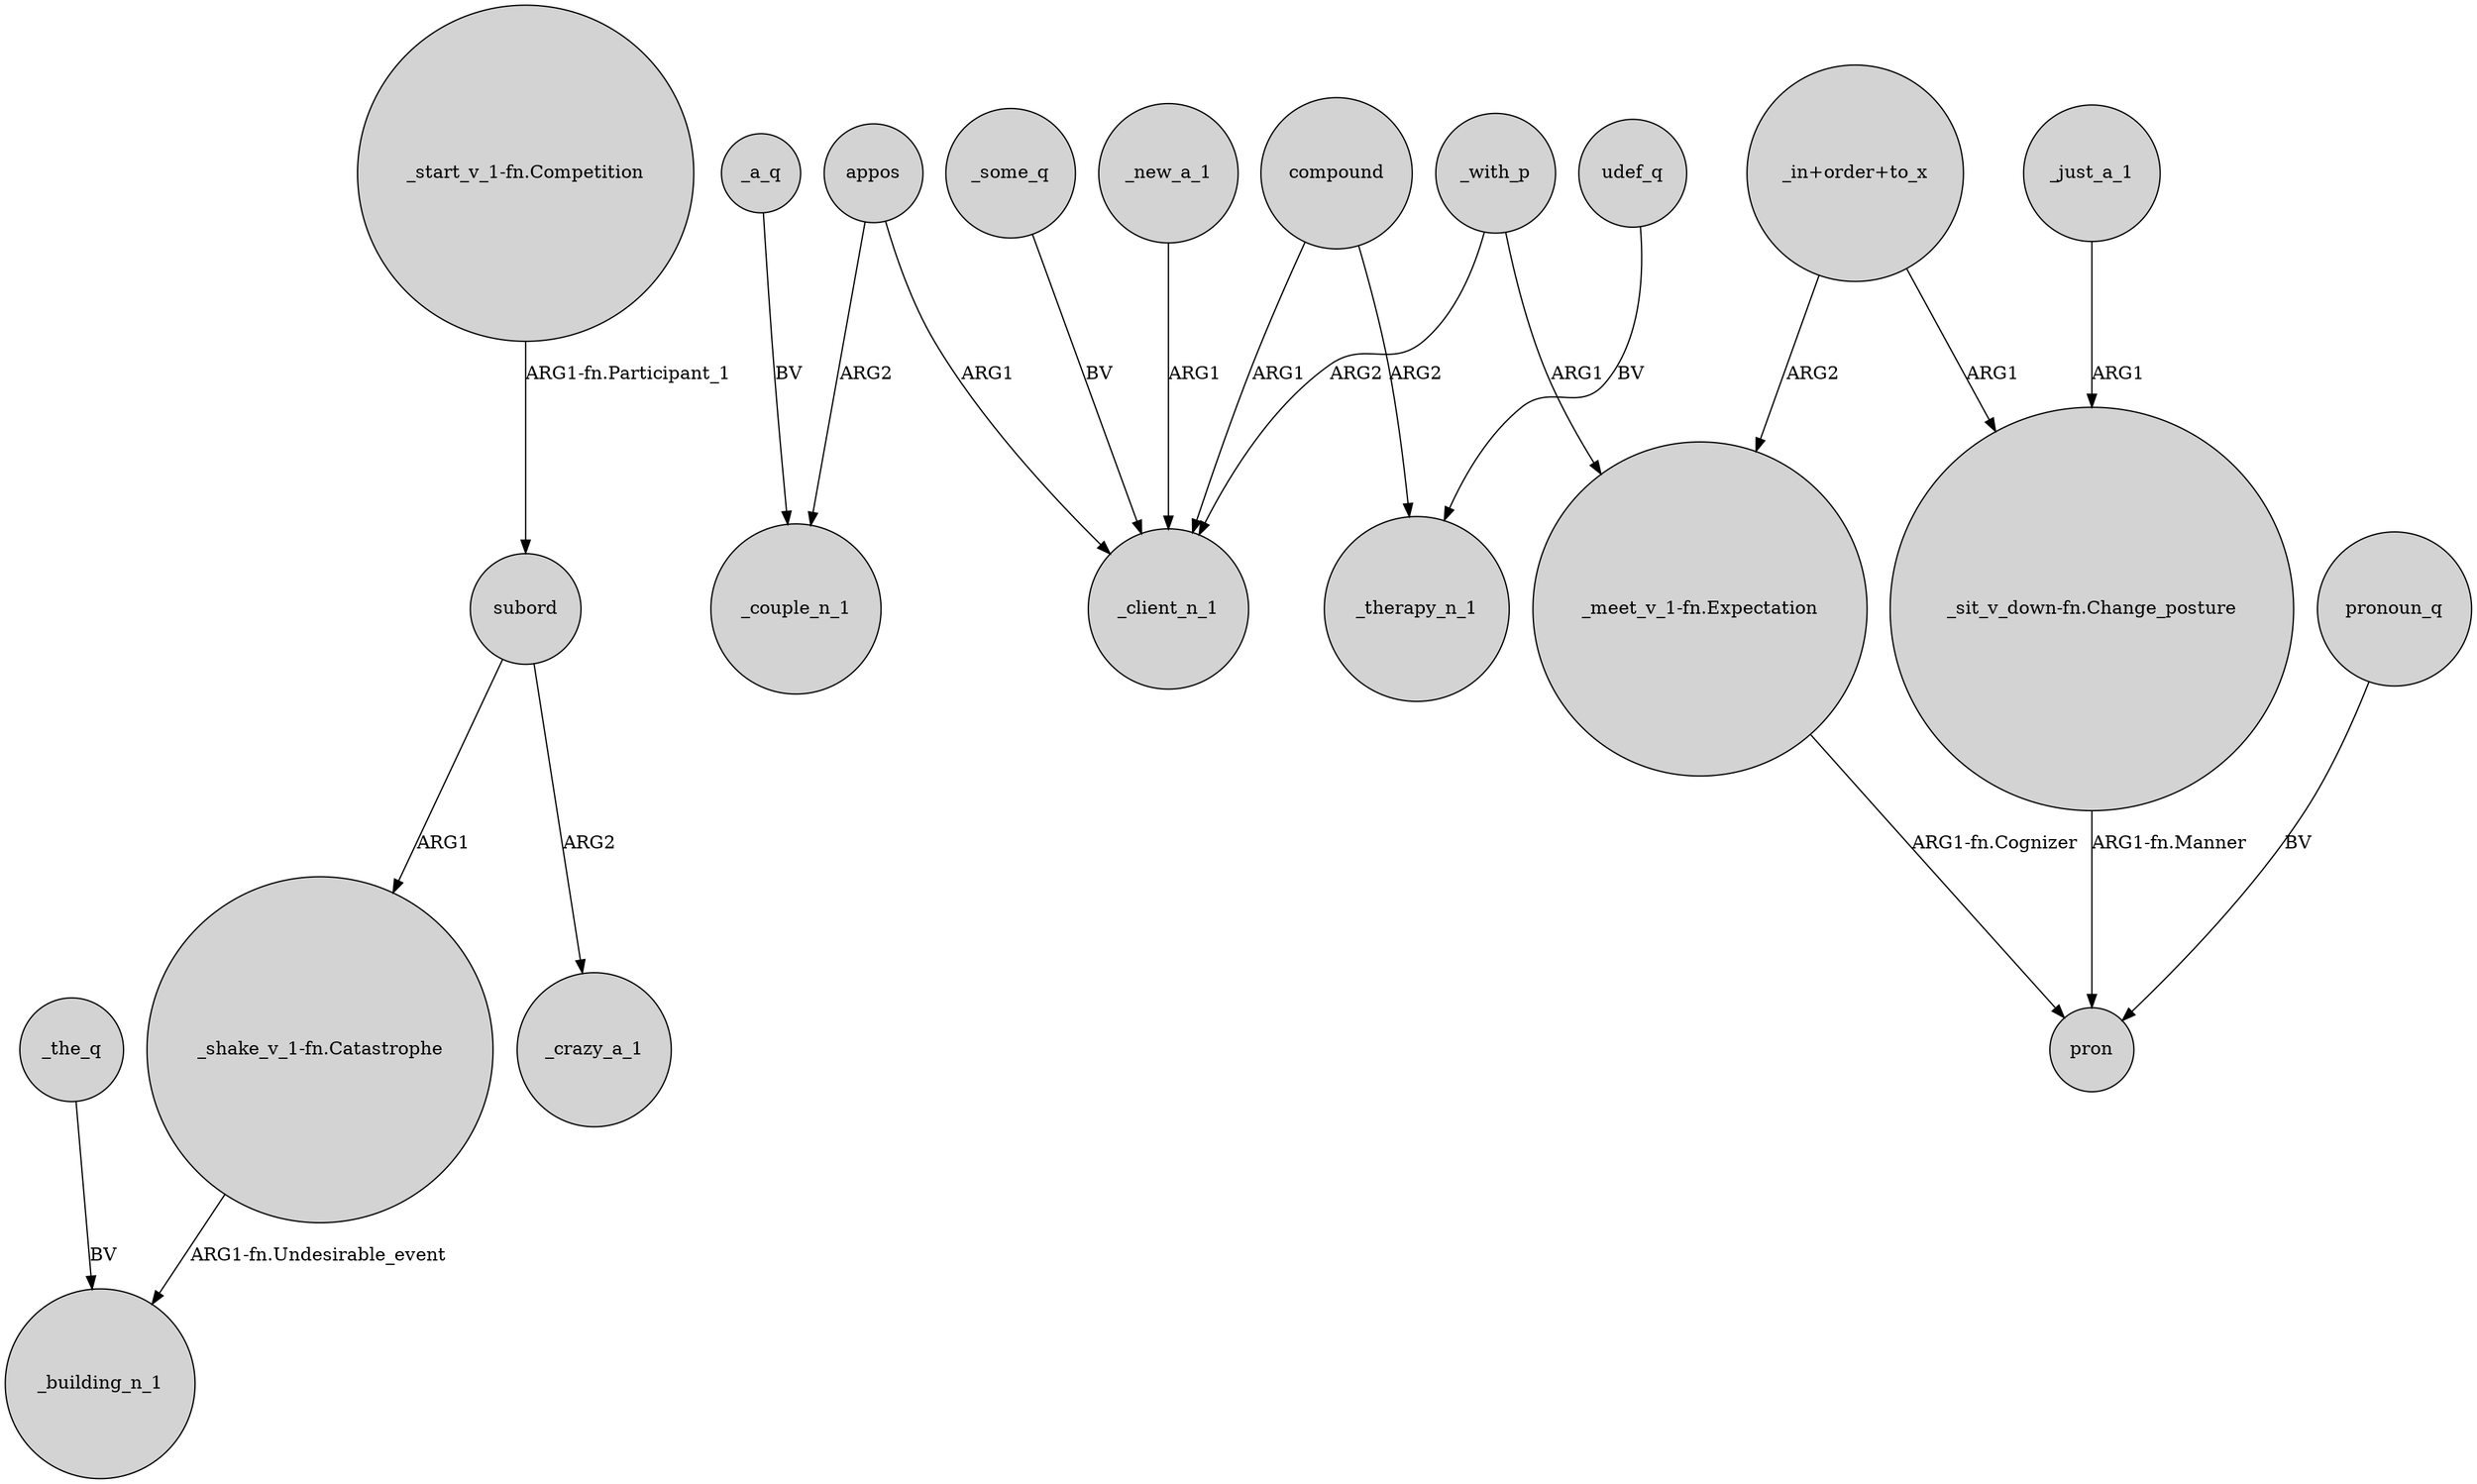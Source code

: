 digraph {
	node [shape=circle style=filled]
	"_shake_v_1-fn.Catastrophe" -> _building_n_1 [label="ARG1-fn.Undesirable_event"]
	subord -> "_shake_v_1-fn.Catastrophe" [label=ARG1]
	compound -> _client_n_1 [label=ARG1]
	_some_q -> _client_n_1 [label=BV]
	_a_q -> _couple_n_1 [label=BV]
	_the_q -> _building_n_1 [label=BV]
	appos -> _couple_n_1 [label=ARG2]
	"_in+order+to_x" -> "_sit_v_down-fn.Change_posture" [label=ARG1]
	_new_a_1 -> _client_n_1 [label=ARG1]
	pronoun_q -> pron [label=BV]
	"_meet_v_1-fn.Expectation" -> pron [label="ARG1-fn.Cognizer"]
	udef_q -> _therapy_n_1 [label=BV]
	subord -> _crazy_a_1 [label=ARG2]
	"_start_v_1-fn.Competition" -> subord [label="ARG1-fn.Participant_1"]
	"_sit_v_down-fn.Change_posture" -> pron [label="ARG1-fn.Manner"]
	_with_p -> "_meet_v_1-fn.Expectation" [label=ARG1]
	compound -> _therapy_n_1 [label=ARG2]
	_with_p -> _client_n_1 [label=ARG2]
	appos -> _client_n_1 [label=ARG1]
	"_in+order+to_x" -> "_meet_v_1-fn.Expectation" [label=ARG2]
	_just_a_1 -> "_sit_v_down-fn.Change_posture" [label=ARG1]
}

